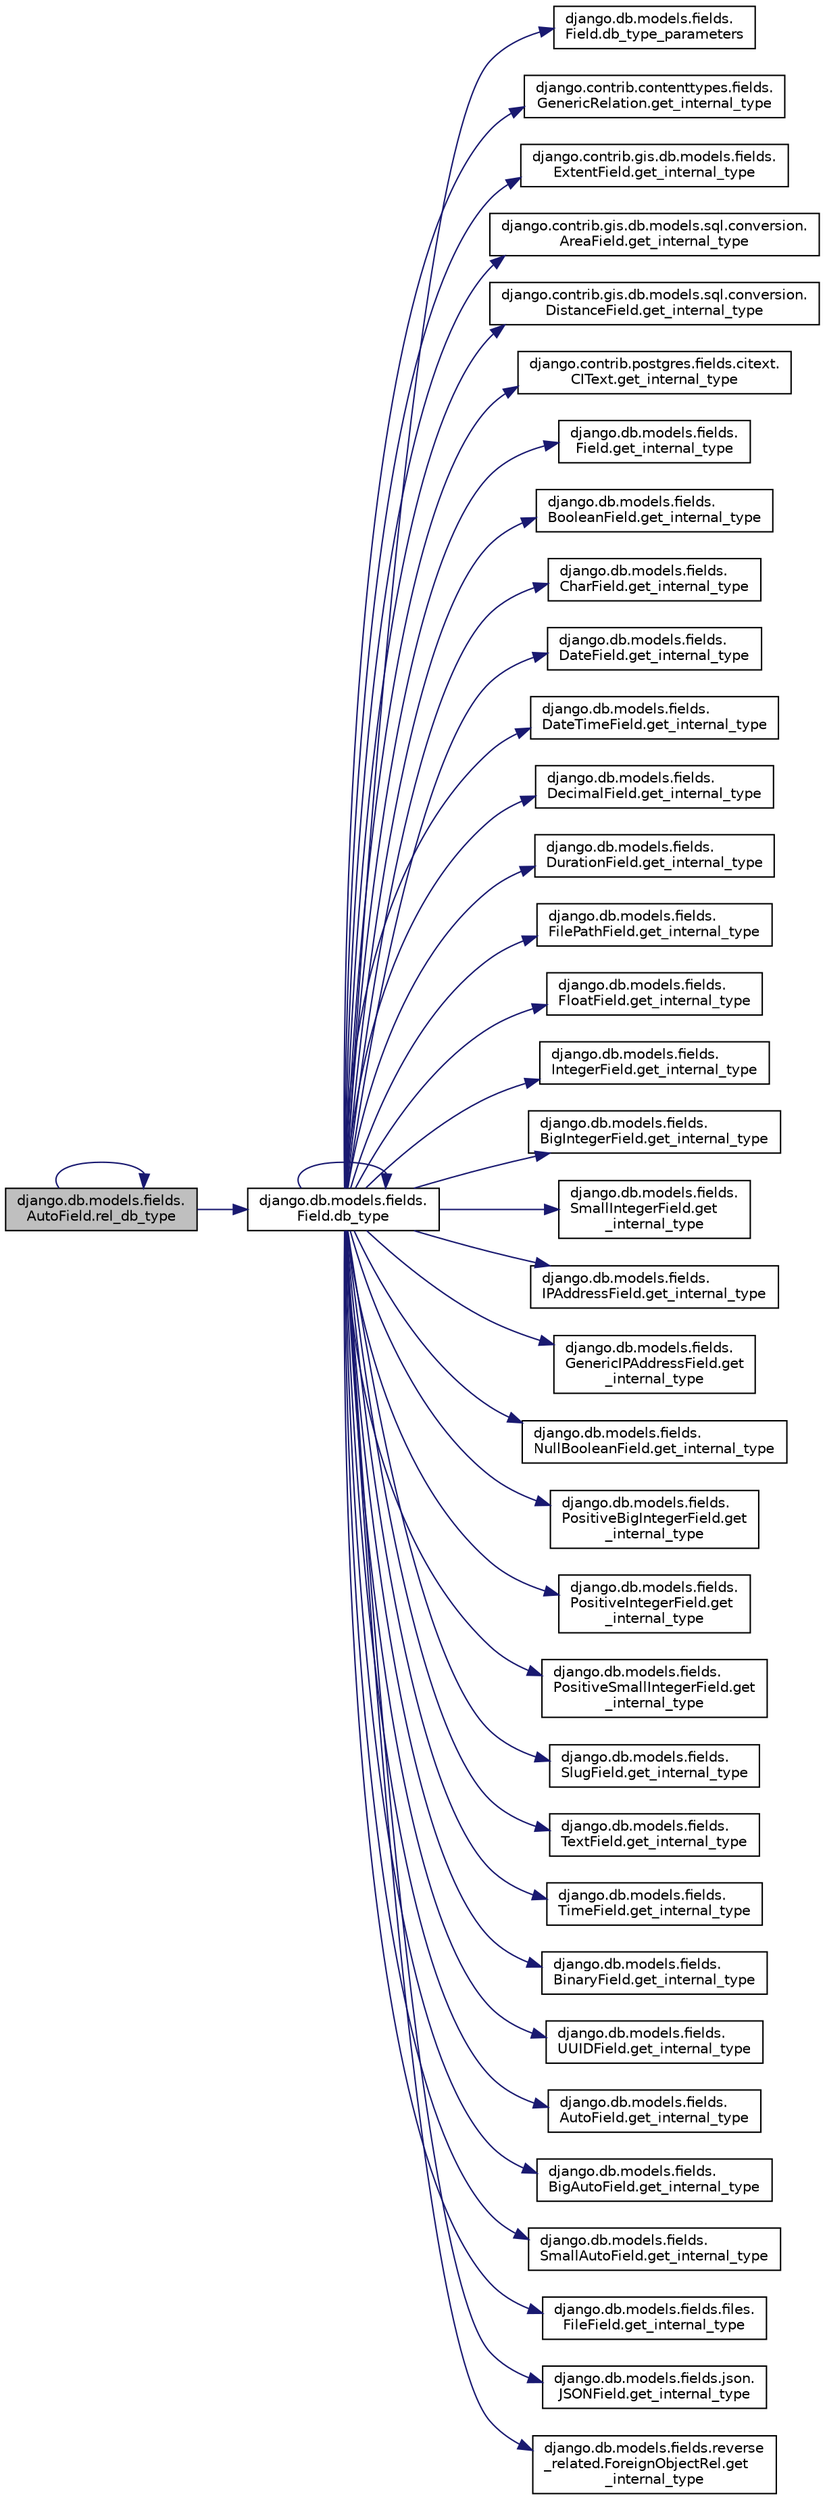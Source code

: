digraph "django.db.models.fields.AutoField.rel_db_type"
{
 // LATEX_PDF_SIZE
  edge [fontname="Helvetica",fontsize="10",labelfontname="Helvetica",labelfontsize="10"];
  node [fontname="Helvetica",fontsize="10",shape=record];
  rankdir="LR";
  Node1 [label="django.db.models.fields.\lAutoField.rel_db_type",height=0.2,width=0.4,color="black", fillcolor="grey75", style="filled", fontcolor="black",tooltip=" "];
  Node1 -> Node2 [color="midnightblue",fontsize="10",style="solid",fontname="Helvetica"];
  Node2 [label="django.db.models.fields.\lField.db_type",height=0.2,width=0.4,color="black", fillcolor="white", style="filled",URL="$db/d75/classdjango_1_1db_1_1models_1_1fields_1_1_field.html#a1bdf568bf663162486ce90e2e8c0e790",tooltip=" "];
  Node2 -> Node2 [color="midnightblue",fontsize="10",style="solid",fontname="Helvetica"];
  Node2 -> Node3 [color="midnightblue",fontsize="10",style="solid",fontname="Helvetica"];
  Node3 [label="django.db.models.fields.\lField.db_type_parameters",height=0.2,width=0.4,color="black", fillcolor="white", style="filled",URL="$db/d75/classdjango_1_1db_1_1models_1_1fields_1_1_field.html#a691799e7d7f19f7640afb08b5b3f0882",tooltip=" "];
  Node2 -> Node4 [color="midnightblue",fontsize="10",style="solid",fontname="Helvetica"];
  Node4 [label="django.contrib.contenttypes.fields.\lGenericRelation.get_internal_type",height=0.2,width=0.4,color="black", fillcolor="white", style="filled",URL="$d9/d64/classdjango_1_1contrib_1_1contenttypes_1_1fields_1_1_generic_relation.html#a7990bd2f6bb83da4e41a86482aeb7960",tooltip=" "];
  Node2 -> Node5 [color="midnightblue",fontsize="10",style="solid",fontname="Helvetica"];
  Node5 [label="django.contrib.gis.db.models.fields.\lExtentField.get_internal_type",height=0.2,width=0.4,color="black", fillcolor="white", style="filled",URL="$d4/de8/classdjango_1_1contrib_1_1gis_1_1db_1_1models_1_1fields_1_1_extent_field.html#afc01bc6a5210f807b425af7bcb42a7f6",tooltip=" "];
  Node2 -> Node6 [color="midnightblue",fontsize="10",style="solid",fontname="Helvetica"];
  Node6 [label="django.contrib.gis.db.models.sql.conversion.\lAreaField.get_internal_type",height=0.2,width=0.4,color="black", fillcolor="white", style="filled",URL="$d8/d3f/classdjango_1_1contrib_1_1gis_1_1db_1_1models_1_1sql_1_1conversion_1_1_area_field.html#abde2aed8614bf16c40975629a6f4b052",tooltip=" "];
  Node2 -> Node7 [color="midnightblue",fontsize="10",style="solid",fontname="Helvetica"];
  Node7 [label="django.contrib.gis.db.models.sql.conversion.\lDistanceField.get_internal_type",height=0.2,width=0.4,color="black", fillcolor="white", style="filled",URL="$d3/d85/classdjango_1_1contrib_1_1gis_1_1db_1_1models_1_1sql_1_1conversion_1_1_distance_field.html#ab366f3b3f7fb89a0de664c3c35170b27",tooltip=" "];
  Node2 -> Node8 [color="midnightblue",fontsize="10",style="solid",fontname="Helvetica"];
  Node8 [label="django.contrib.postgres.fields.citext.\lCIText.get_internal_type",height=0.2,width=0.4,color="black", fillcolor="white", style="filled",URL="$db/db7/classdjango_1_1contrib_1_1postgres_1_1fields_1_1citext_1_1_c_i_text.html#aedd9a318c74552863d7ff7bed60415e4",tooltip=" "];
  Node2 -> Node9 [color="midnightblue",fontsize="10",style="solid",fontname="Helvetica"];
  Node9 [label="django.db.models.fields.\lField.get_internal_type",height=0.2,width=0.4,color="black", fillcolor="white", style="filled",URL="$db/d75/classdjango_1_1db_1_1models_1_1fields_1_1_field.html#a1b24712a6b2f3cabdcbe1e2b99ba9a6c",tooltip=" "];
  Node2 -> Node10 [color="midnightblue",fontsize="10",style="solid",fontname="Helvetica"];
  Node10 [label="django.db.models.fields.\lBooleanField.get_internal_type",height=0.2,width=0.4,color="black", fillcolor="white", style="filled",URL="$de/d82/classdjango_1_1db_1_1models_1_1fields_1_1_boolean_field.html#a020b7db391ffc3941d959cf926fcc92d",tooltip=" "];
  Node2 -> Node11 [color="midnightblue",fontsize="10",style="solid",fontname="Helvetica"];
  Node11 [label="django.db.models.fields.\lCharField.get_internal_type",height=0.2,width=0.4,color="black", fillcolor="white", style="filled",URL="$d1/de7/classdjango_1_1db_1_1models_1_1fields_1_1_char_field.html#a7ae0f1d44901306ae49802b1f4a08f94",tooltip=" "];
  Node2 -> Node12 [color="midnightblue",fontsize="10",style="solid",fontname="Helvetica"];
  Node12 [label="django.db.models.fields.\lDateField.get_internal_type",height=0.2,width=0.4,color="black", fillcolor="white", style="filled",URL="$d0/df6/classdjango_1_1db_1_1models_1_1fields_1_1_date_field.html#a6d3abdff5758b7efb3752f0db09ec2f9",tooltip=" "];
  Node2 -> Node13 [color="midnightblue",fontsize="10",style="solid",fontname="Helvetica"];
  Node13 [label="django.db.models.fields.\lDateTimeField.get_internal_type",height=0.2,width=0.4,color="black", fillcolor="white", style="filled",URL="$d5/d54/classdjango_1_1db_1_1models_1_1fields_1_1_date_time_field.html#a06a35a156aaf4637aadd5b46eb263bfc",tooltip=" "];
  Node2 -> Node14 [color="midnightblue",fontsize="10",style="solid",fontname="Helvetica"];
  Node14 [label="django.db.models.fields.\lDecimalField.get_internal_type",height=0.2,width=0.4,color="black", fillcolor="white", style="filled",URL="$d7/deb/classdjango_1_1db_1_1models_1_1fields_1_1_decimal_field.html#afc047261545f4b447b9cb0eb97a68987",tooltip=" "];
  Node2 -> Node15 [color="midnightblue",fontsize="10",style="solid",fontname="Helvetica"];
  Node15 [label="django.db.models.fields.\lDurationField.get_internal_type",height=0.2,width=0.4,color="black", fillcolor="white", style="filled",URL="$d3/df8/classdjango_1_1db_1_1models_1_1fields_1_1_duration_field.html#a36c7135a639f7319a6ad7d3320d602b4",tooltip=" "];
  Node2 -> Node16 [color="midnightblue",fontsize="10",style="solid",fontname="Helvetica"];
  Node16 [label="django.db.models.fields.\lFilePathField.get_internal_type",height=0.2,width=0.4,color="black", fillcolor="white", style="filled",URL="$d9/d58/classdjango_1_1db_1_1models_1_1fields_1_1_file_path_field.html#a2eee88843348dea92c782d6406a69bfe",tooltip=" "];
  Node2 -> Node17 [color="midnightblue",fontsize="10",style="solid",fontname="Helvetica"];
  Node17 [label="django.db.models.fields.\lFloatField.get_internal_type",height=0.2,width=0.4,color="black", fillcolor="white", style="filled",URL="$d8/dfd/classdjango_1_1db_1_1models_1_1fields_1_1_float_field.html#a7b14323c0cfd90d89c13b270afc17d36",tooltip=" "];
  Node2 -> Node18 [color="midnightblue",fontsize="10",style="solid",fontname="Helvetica"];
  Node18 [label="django.db.models.fields.\lIntegerField.get_internal_type",height=0.2,width=0.4,color="black", fillcolor="white", style="filled",URL="$d5/d95/classdjango_1_1db_1_1models_1_1fields_1_1_integer_field.html#ae0492005aae3861238601c38ea74cb8f",tooltip=" "];
  Node2 -> Node19 [color="midnightblue",fontsize="10",style="solid",fontname="Helvetica"];
  Node19 [label="django.db.models.fields.\lBigIntegerField.get_internal_type",height=0.2,width=0.4,color="black", fillcolor="white", style="filled",URL="$d9/d38/classdjango_1_1db_1_1models_1_1fields_1_1_big_integer_field.html#a06968d4c926a8466965dd6768a468a55",tooltip=" "];
  Node2 -> Node20 [color="midnightblue",fontsize="10",style="solid",fontname="Helvetica"];
  Node20 [label="django.db.models.fields.\lSmallIntegerField.get\l_internal_type",height=0.2,width=0.4,color="black", fillcolor="white", style="filled",URL="$dc/d77/classdjango_1_1db_1_1models_1_1fields_1_1_small_integer_field.html#a8222e82805d7a9c8ac1b5250e48013fa",tooltip=" "];
  Node2 -> Node21 [color="midnightblue",fontsize="10",style="solid",fontname="Helvetica"];
  Node21 [label="django.db.models.fields.\lIPAddressField.get_internal_type",height=0.2,width=0.4,color="black", fillcolor="white", style="filled",URL="$d3/d70/classdjango_1_1db_1_1models_1_1fields_1_1_i_p_address_field.html#a0bac3bd9539b3fcccd4a0c2d9c4fc563",tooltip=" "];
  Node2 -> Node22 [color="midnightblue",fontsize="10",style="solid",fontname="Helvetica"];
  Node22 [label="django.db.models.fields.\lGenericIPAddressField.get\l_internal_type",height=0.2,width=0.4,color="black", fillcolor="white", style="filled",URL="$d4/dfb/classdjango_1_1db_1_1models_1_1fields_1_1_generic_i_p_address_field.html#a1e00703992ae81f65951494f46ed98f0",tooltip=" "];
  Node2 -> Node23 [color="midnightblue",fontsize="10",style="solid",fontname="Helvetica"];
  Node23 [label="django.db.models.fields.\lNullBooleanField.get_internal_type",height=0.2,width=0.4,color="black", fillcolor="white", style="filled",URL="$d1/d6d/classdjango_1_1db_1_1models_1_1fields_1_1_null_boolean_field.html#a1177912ca4d35b79b6e341cb32e73606",tooltip=" "];
  Node2 -> Node24 [color="midnightblue",fontsize="10",style="solid",fontname="Helvetica"];
  Node24 [label="django.db.models.fields.\lPositiveBigIntegerField.get\l_internal_type",height=0.2,width=0.4,color="black", fillcolor="white", style="filled",URL="$d7/db2/classdjango_1_1db_1_1models_1_1fields_1_1_positive_big_integer_field.html#a7f8f0ae51cacbfaead5b56874e373ac3",tooltip=" "];
  Node2 -> Node25 [color="midnightblue",fontsize="10",style="solid",fontname="Helvetica"];
  Node25 [label="django.db.models.fields.\lPositiveIntegerField.get\l_internal_type",height=0.2,width=0.4,color="black", fillcolor="white", style="filled",URL="$d6/d1e/classdjango_1_1db_1_1models_1_1fields_1_1_positive_integer_field.html#a55c183547154b6a81fc8d988db782d08",tooltip=" "];
  Node2 -> Node26 [color="midnightblue",fontsize="10",style="solid",fontname="Helvetica"];
  Node26 [label="django.db.models.fields.\lPositiveSmallIntegerField.get\l_internal_type",height=0.2,width=0.4,color="black", fillcolor="white", style="filled",URL="$da/d6c/classdjango_1_1db_1_1models_1_1fields_1_1_positive_small_integer_field.html#a3226e3edb46710093d102e0dcb37ee42",tooltip=" "];
  Node2 -> Node27 [color="midnightblue",fontsize="10",style="solid",fontname="Helvetica"];
  Node27 [label="django.db.models.fields.\lSlugField.get_internal_type",height=0.2,width=0.4,color="black", fillcolor="white", style="filled",URL="$de/d18/classdjango_1_1db_1_1models_1_1fields_1_1_slug_field.html#a360aa950a61314486e22b447c1503f32",tooltip=" "];
  Node2 -> Node28 [color="midnightblue",fontsize="10",style="solid",fontname="Helvetica"];
  Node28 [label="django.db.models.fields.\lTextField.get_internal_type",height=0.2,width=0.4,color="black", fillcolor="white", style="filled",URL="$d4/d0d/classdjango_1_1db_1_1models_1_1fields_1_1_text_field.html#a18f5ad703b1037e6dfd87136576e1ca1",tooltip=" "];
  Node2 -> Node29 [color="midnightblue",fontsize="10",style="solid",fontname="Helvetica"];
  Node29 [label="django.db.models.fields.\lTimeField.get_internal_type",height=0.2,width=0.4,color="black", fillcolor="white", style="filled",URL="$da/dd0/classdjango_1_1db_1_1models_1_1fields_1_1_time_field.html#a41646d35ab416b6a384a8fc52689de38",tooltip=" "];
  Node2 -> Node30 [color="midnightblue",fontsize="10",style="solid",fontname="Helvetica"];
  Node30 [label="django.db.models.fields.\lBinaryField.get_internal_type",height=0.2,width=0.4,color="black", fillcolor="white", style="filled",URL="$df/dab/classdjango_1_1db_1_1models_1_1fields_1_1_binary_field.html#a0ca1f259bf43997b2e6163d90c5d2074",tooltip=" "];
  Node2 -> Node31 [color="midnightblue",fontsize="10",style="solid",fontname="Helvetica"];
  Node31 [label="django.db.models.fields.\lUUIDField.get_internal_type",height=0.2,width=0.4,color="black", fillcolor="white", style="filled",URL="$dd/dc7/classdjango_1_1db_1_1models_1_1fields_1_1_u_u_i_d_field.html#ae692da9c4abde73e755fba345d288fe1",tooltip=" "];
  Node2 -> Node32 [color="midnightblue",fontsize="10",style="solid",fontname="Helvetica"];
  Node32 [label="django.db.models.fields.\lAutoField.get_internal_type",height=0.2,width=0.4,color="black", fillcolor="white", style="filled",URL="$d3/d19/classdjango_1_1db_1_1models_1_1fields_1_1_auto_field.html#ac2cb57ce87dd03ebe9e5ea92ffe85709",tooltip=" "];
  Node2 -> Node33 [color="midnightblue",fontsize="10",style="solid",fontname="Helvetica"];
  Node33 [label="django.db.models.fields.\lBigAutoField.get_internal_type",height=0.2,width=0.4,color="black", fillcolor="white", style="filled",URL="$de/dbc/classdjango_1_1db_1_1models_1_1fields_1_1_big_auto_field.html#afc7882001fc1017fe5fa53b14bcdc2cb",tooltip=" "];
  Node2 -> Node34 [color="midnightblue",fontsize="10",style="solid",fontname="Helvetica"];
  Node34 [label="django.db.models.fields.\lSmallAutoField.get_internal_type",height=0.2,width=0.4,color="black", fillcolor="white", style="filled",URL="$d4/da6/classdjango_1_1db_1_1models_1_1fields_1_1_small_auto_field.html#a6e166481cec6bb0138c1ca09a3a1ea02",tooltip=" "];
  Node2 -> Node35 [color="midnightblue",fontsize="10",style="solid",fontname="Helvetica"];
  Node35 [label="django.db.models.fields.files.\lFileField.get_internal_type",height=0.2,width=0.4,color="black", fillcolor="white", style="filled",URL="$d1/d5a/classdjango_1_1db_1_1models_1_1fields_1_1files_1_1_file_field.html#ae81df2930756b4de1f4ef9de72d3a452",tooltip=" "];
  Node2 -> Node36 [color="midnightblue",fontsize="10",style="solid",fontname="Helvetica"];
  Node36 [label="django.db.models.fields.json.\lJSONField.get_internal_type",height=0.2,width=0.4,color="black", fillcolor="white", style="filled",URL="$d0/da9/classdjango_1_1db_1_1models_1_1fields_1_1json_1_1_j_s_o_n_field.html#a564d362ea21a92349ad4ef5b97c264f5",tooltip=" "];
  Node2 -> Node37 [color="midnightblue",fontsize="10",style="solid",fontname="Helvetica"];
  Node37 [label="django.db.models.fields.reverse\l_related.ForeignObjectRel.get\l_internal_type",height=0.2,width=0.4,color="black", fillcolor="white", style="filled",URL="$d3/da4/classdjango_1_1db_1_1models_1_1fields_1_1reverse__related_1_1_foreign_object_rel.html#a7e472d3e2acb8b3e85d9c65fd4155b34",tooltip=" "];
  Node1 -> Node1 [color="midnightblue",fontsize="10",style="solid",fontname="Helvetica"];
}
